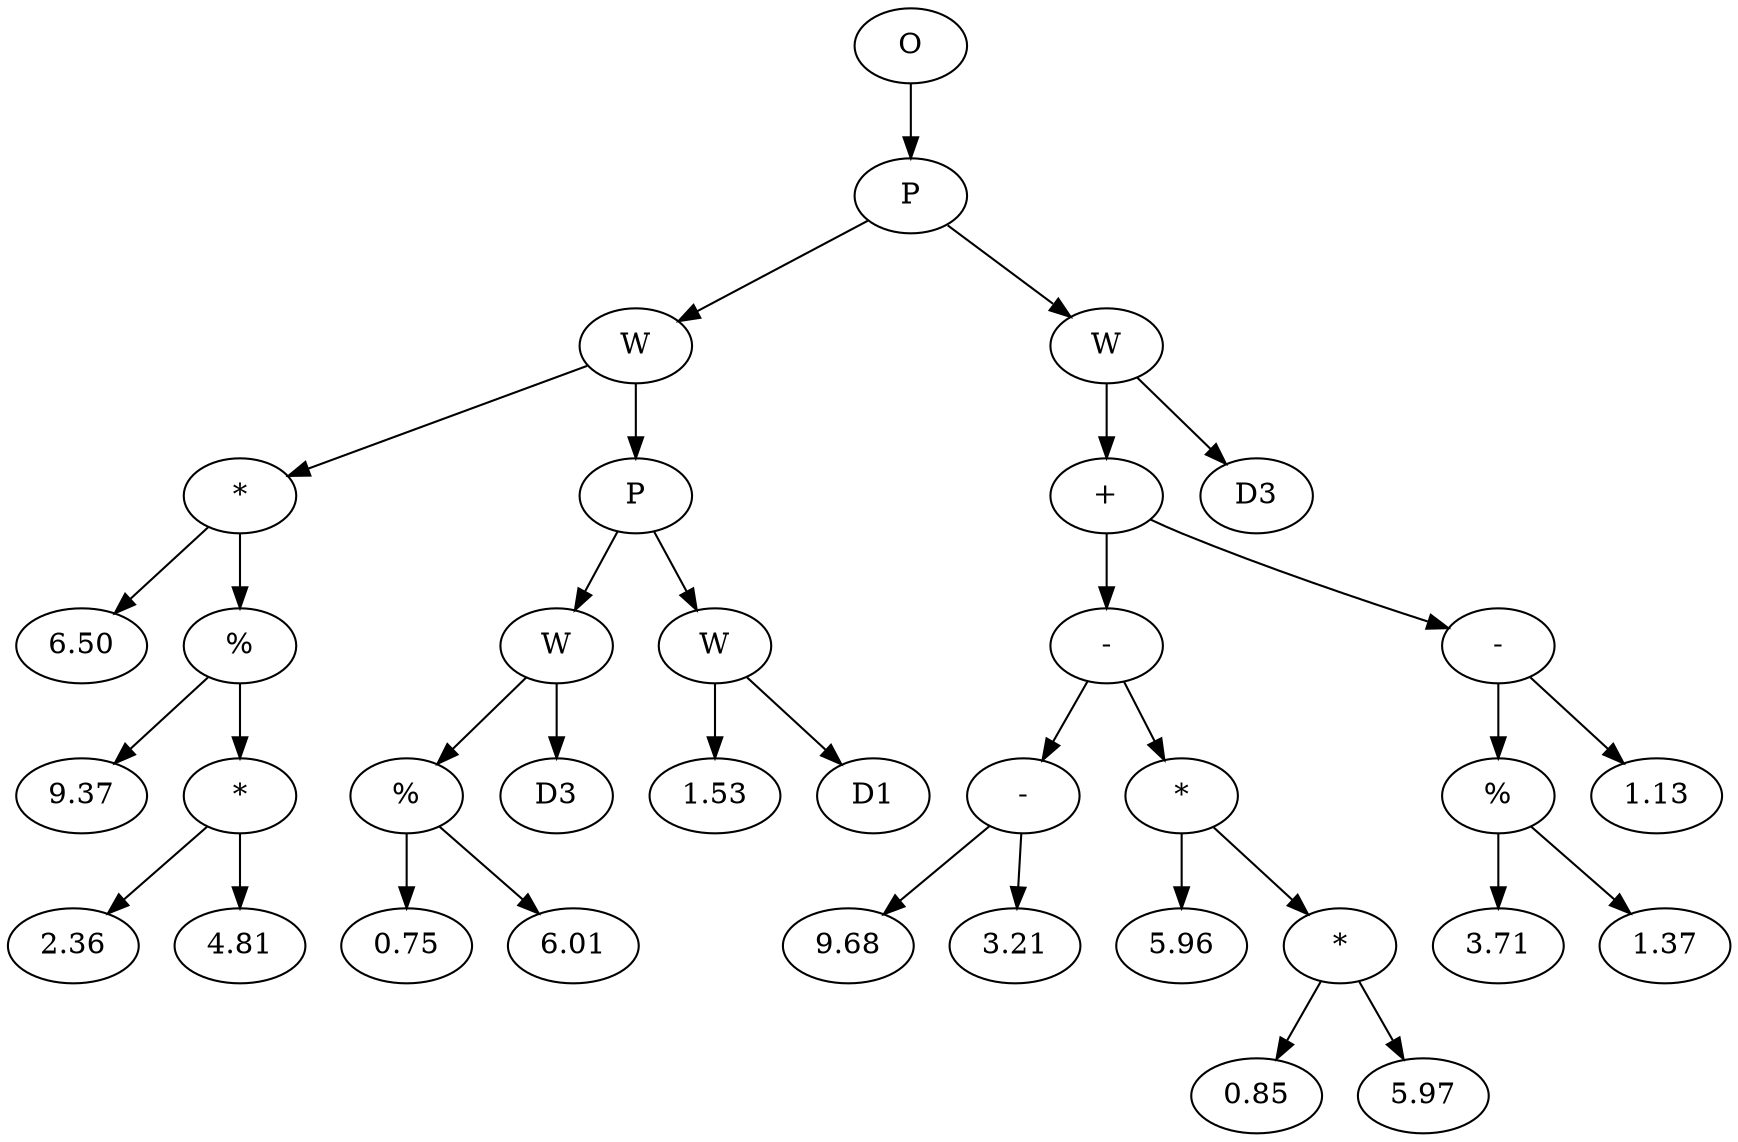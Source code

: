 // Tree
digraph {
	240357 [label=O]
	240358 [label=P]
	240357 -> 240358
	240359 [label=W]
	240358 -> 240359
	240360 [label="*"]
	240359 -> 240360
	240361 [label=6.50]
	240360 -> 240361
	240362 [label="%"]
	240360 -> 240362
	240363 [label=9.37]
	240362 -> 240363
	240364 [label="*"]
	240362 -> 240364
	240365 [label=2.36]
	240364 -> 240365
	240366 [label=4.81]
	240364 -> 240366
	240367 [label=P]
	240359 -> 240367
	240368 [label=W]
	240367 -> 240368
	240369 [label="%"]
	240368 -> 240369
	240370 [label=0.75]
	240369 -> 240370
	240371 [label=6.01]
	240369 -> 240371
	240372 [label=D3]
	240368 -> 240372
	240373 [label=W]
	240367 -> 240373
	240374 [label=1.53]
	240373 -> 240374
	240375 [label=D1]
	240373 -> 240375
	240376 [label=W]
	240358 -> 240376
	240377 [label="+"]
	240376 -> 240377
	240378 [label="-"]
	240377 -> 240378
	240379 [label="-"]
	240378 -> 240379
	240380 [label=9.68]
	240379 -> 240380
	240381 [label=3.21]
	240379 -> 240381
	240382 [label="*"]
	240378 -> 240382
	240383 [label=5.96]
	240382 -> 240383
	240384 [label="*"]
	240382 -> 240384
	240385 [label=0.85]
	240384 -> 240385
	240386 [label=5.97]
	240384 -> 240386
	240387 [label="-"]
	240377 -> 240387
	240388 [label="%"]
	240387 -> 240388
	240389 [label=3.71]
	240388 -> 240389
	240390 [label=1.37]
	240388 -> 240390
	240391 [label=1.13]
	240387 -> 240391
	240392 [label=D3]
	240376 -> 240392
}
